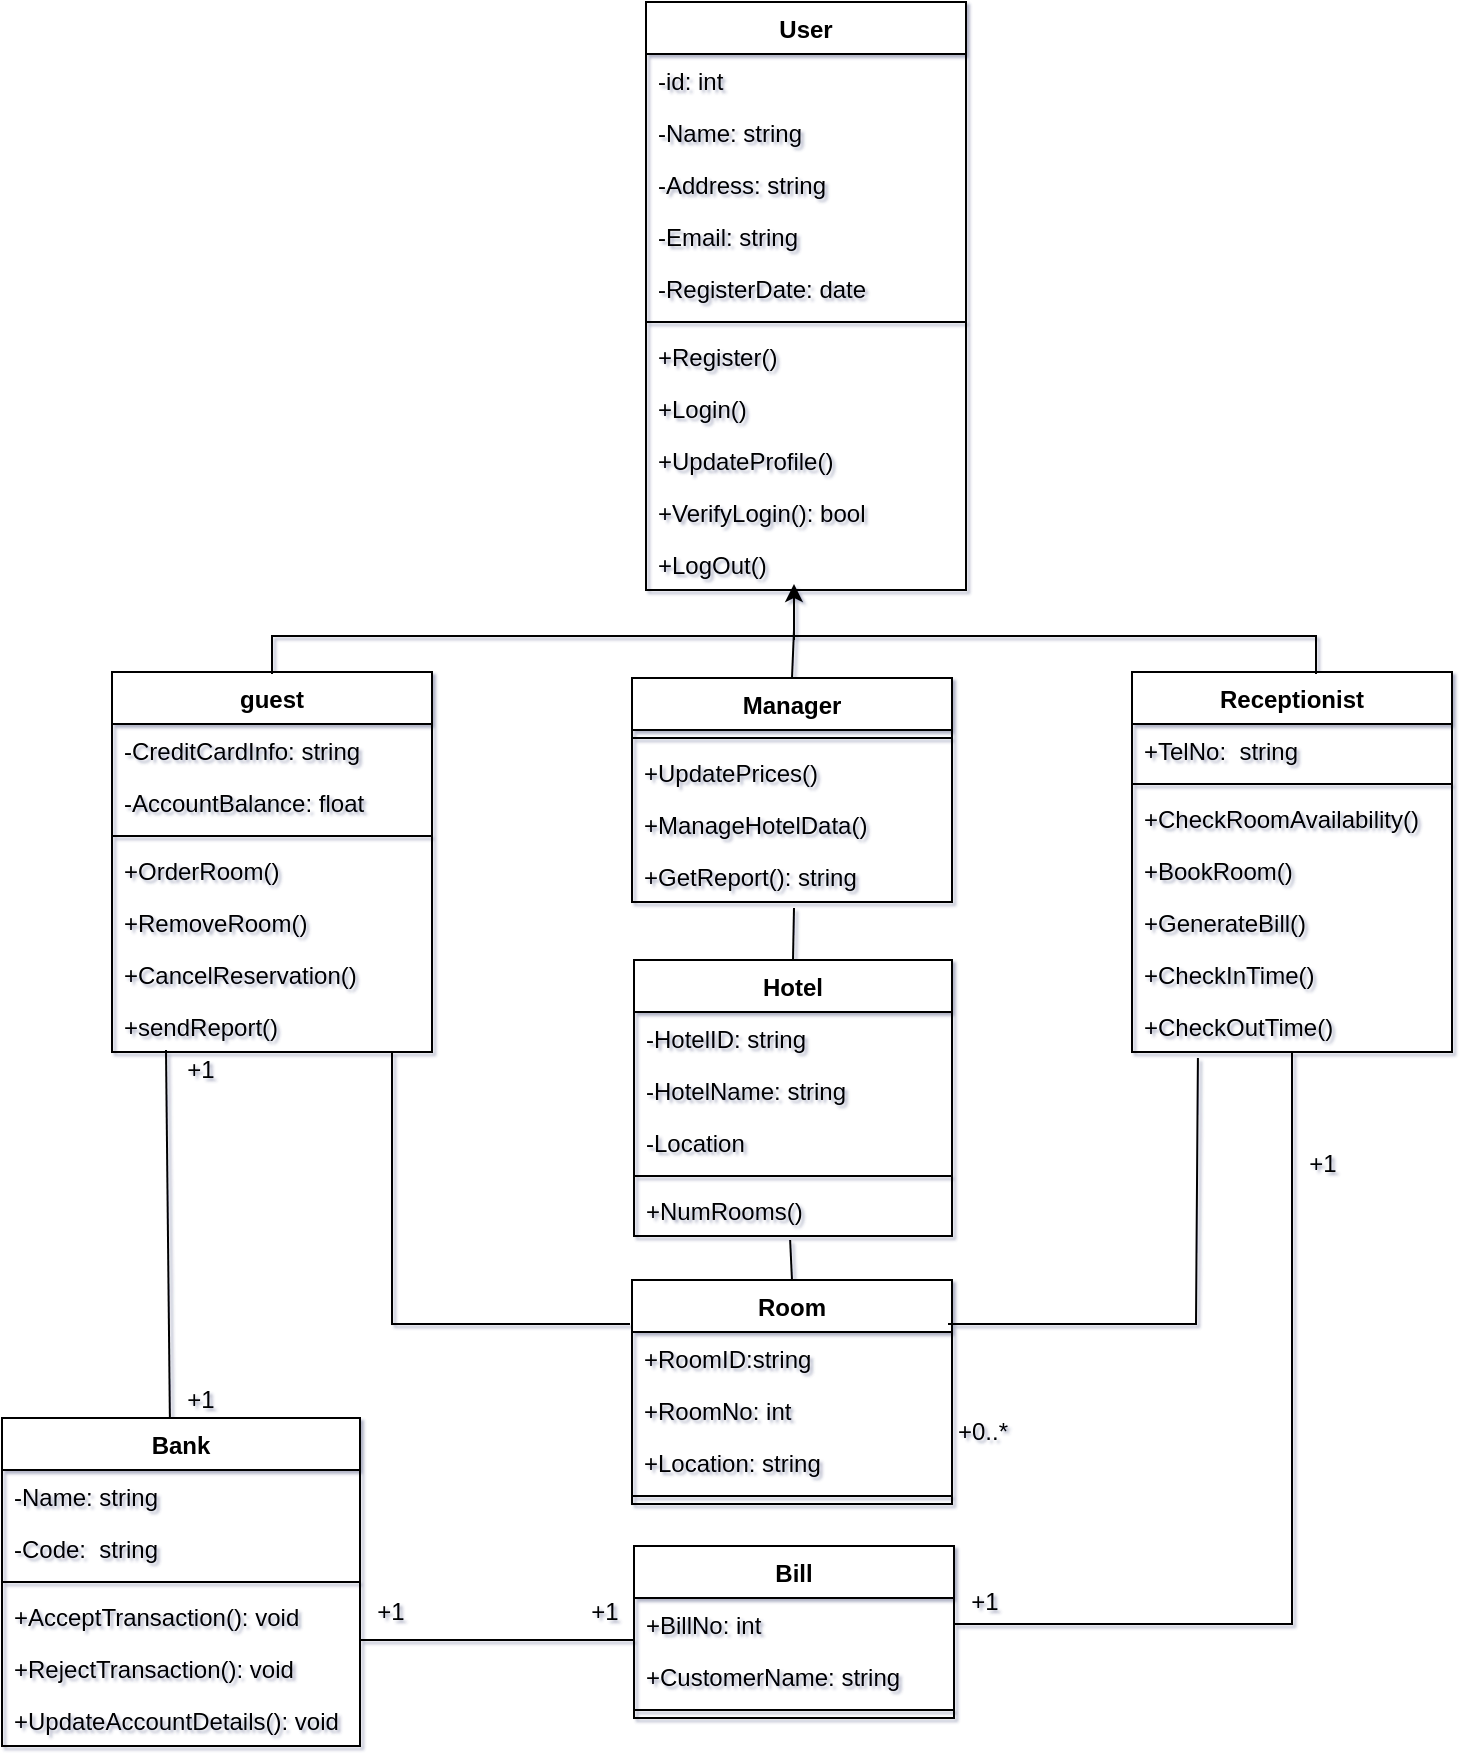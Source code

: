<mxfile version="16.1.2" type="github">
  <diagram id="C5RBs43oDa-KdzZeNtuy" name="Page-1">
    <mxGraphModel dx="1268" dy="1282" grid="0" gridSize="10" guides="1" tooltips="1" connect="0" arrows="1" fold="1" page="0" pageScale="1" pageWidth="827" pageHeight="1169" background="none" math="0" shadow="1">
      <root>
        <mxCell id="WIyWlLk6GJQsqaUBKTNV-0" />
        <mxCell id="WIyWlLk6GJQsqaUBKTNV-1" parent="WIyWlLk6GJQsqaUBKTNV-0" />
        <mxCell id="Q7qjtp1x8WxKevpJag3L-6" value="Manager" style="swimlane;fontStyle=1;align=center;verticalAlign=top;childLayout=stackLayout;horizontal=1;startSize=26;horizontalStack=0;resizeParent=1;resizeParentMax=0;resizeLast=0;collapsible=1;marginBottom=0;" parent="WIyWlLk6GJQsqaUBKTNV-1" vertex="1">
          <mxGeometry x="280" y="-87" width="160" height="112" as="geometry" />
        </mxCell>
        <mxCell id="Q7qjtp1x8WxKevpJag3L-8" value="" style="line;strokeWidth=1;fillColor=none;align=left;verticalAlign=middle;spacingTop=-1;spacingLeft=3;spacingRight=3;rotatable=0;labelPosition=right;points=[];portConstraint=eastwest;" parent="Q7qjtp1x8WxKevpJag3L-6" vertex="1">
          <mxGeometry y="26" width="160" height="8" as="geometry" />
        </mxCell>
        <mxCell id="MbUpZIQPNQZBRhVj-hbv-45" value="+UpdatePrices()" style="text;strokeColor=none;fillColor=none;align=left;verticalAlign=top;spacingLeft=4;spacingRight=4;overflow=hidden;rotatable=0;points=[[0,0.5],[1,0.5]];portConstraint=eastwest;" vertex="1" parent="Q7qjtp1x8WxKevpJag3L-6">
          <mxGeometry y="34" width="160" height="26" as="geometry" />
        </mxCell>
        <mxCell id="MbUpZIQPNQZBRhVj-hbv-46" value="+ManageHotelData()" style="text;strokeColor=none;fillColor=none;align=left;verticalAlign=top;spacingLeft=4;spacingRight=4;overflow=hidden;rotatable=0;points=[[0,0.5],[1,0.5]];portConstraint=eastwest;" vertex="1" parent="Q7qjtp1x8WxKevpJag3L-6">
          <mxGeometry y="60" width="160" height="26" as="geometry" />
        </mxCell>
        <mxCell id="MbUpZIQPNQZBRhVj-hbv-29" value="+GetReport(): string" style="text;strokeColor=none;fillColor=none;align=left;verticalAlign=top;spacingLeft=4;spacingRight=4;overflow=hidden;rotatable=0;points=[[0,0.5],[1,0.5]];portConstraint=eastwest;" vertex="1" parent="Q7qjtp1x8WxKevpJag3L-6">
          <mxGeometry y="86" width="160" height="26" as="geometry" />
        </mxCell>
        <mxCell id="Q7qjtp1x8WxKevpJag3L-10" value="guest" style="swimlane;fontStyle=1;align=center;verticalAlign=top;childLayout=stackLayout;horizontal=1;startSize=26;horizontalStack=0;resizeParent=1;resizeParentMax=0;resizeLast=0;collapsible=1;marginBottom=0;" parent="WIyWlLk6GJQsqaUBKTNV-1" vertex="1">
          <mxGeometry x="20" y="-90" width="160" height="190" as="geometry" />
        </mxCell>
        <mxCell id="Q7qjtp1x8WxKevpJag3L-21" value="-CreditCardInfo: string" style="text;strokeColor=none;fillColor=none;align=left;verticalAlign=top;spacingLeft=4;spacingRight=4;overflow=hidden;rotatable=0;points=[[0,0.5],[1,0.5]];portConstraint=eastwest;" parent="Q7qjtp1x8WxKevpJag3L-10" vertex="1">
          <mxGeometry y="26" width="160" height="26" as="geometry" />
        </mxCell>
        <mxCell id="Q7qjtp1x8WxKevpJag3L-20" value="-AccountBalance: float" style="text;strokeColor=none;fillColor=none;align=left;verticalAlign=top;spacingLeft=4;spacingRight=4;overflow=hidden;rotatable=0;points=[[0,0.5],[1,0.5]];portConstraint=eastwest;" parent="Q7qjtp1x8WxKevpJag3L-10" vertex="1">
          <mxGeometry y="52" width="160" height="26" as="geometry" />
        </mxCell>
        <mxCell id="Q7qjtp1x8WxKevpJag3L-12" value="" style="line;strokeWidth=1;fillColor=none;align=left;verticalAlign=middle;spacingTop=-1;spacingLeft=3;spacingRight=3;rotatable=0;labelPosition=right;points=[];portConstraint=eastwest;" parent="Q7qjtp1x8WxKevpJag3L-10" vertex="1">
          <mxGeometry y="78" width="160" height="8" as="geometry" />
        </mxCell>
        <mxCell id="Q7qjtp1x8WxKevpJag3L-22" value="+OrderRoom()" style="text;strokeColor=none;fillColor=none;align=left;verticalAlign=top;spacingLeft=4;spacingRight=4;overflow=hidden;rotatable=0;points=[[0,0.5],[1,0.5]];portConstraint=eastwest;" parent="Q7qjtp1x8WxKevpJag3L-10" vertex="1">
          <mxGeometry y="86" width="160" height="26" as="geometry" />
        </mxCell>
        <mxCell id="Q7qjtp1x8WxKevpJag3L-23" value="+RemoveRoom()" style="text;strokeColor=none;fillColor=none;align=left;verticalAlign=top;spacingLeft=4;spacingRight=4;overflow=hidden;rotatable=0;points=[[0,0.5],[1,0.5]];portConstraint=eastwest;" parent="Q7qjtp1x8WxKevpJag3L-10" vertex="1">
          <mxGeometry y="112" width="160" height="26" as="geometry" />
        </mxCell>
        <mxCell id="MbUpZIQPNQZBRhVj-hbv-28" value="+CancelReservation()" style="text;strokeColor=none;fillColor=none;align=left;verticalAlign=top;spacingLeft=4;spacingRight=4;overflow=hidden;rotatable=0;points=[[0,0.5],[1,0.5]];portConstraint=eastwest;" vertex="1" parent="Q7qjtp1x8WxKevpJag3L-10">
          <mxGeometry y="138" width="160" height="26" as="geometry" />
        </mxCell>
        <mxCell id="MbUpZIQPNQZBRhVj-hbv-42" value="+sendReport()" style="text;strokeColor=none;fillColor=none;align=left;verticalAlign=top;spacingLeft=4;spacingRight=4;overflow=hidden;rotatable=0;points=[[0,0.5],[1,0.5]];portConstraint=eastwest;" vertex="1" parent="Q7qjtp1x8WxKevpJag3L-10">
          <mxGeometry y="164" width="160" height="26" as="geometry" />
        </mxCell>
        <mxCell id="T5A34cYK0QaYjGAUa2mt-9" value="Room" style="swimlane;fontStyle=1;align=center;verticalAlign=top;childLayout=stackLayout;horizontal=1;startSize=26;horizontalStack=0;resizeParent=1;resizeParentMax=0;resizeLast=0;collapsible=1;marginBottom=0;" parent="WIyWlLk6GJQsqaUBKTNV-1" vertex="1">
          <mxGeometry x="280" y="214" width="160" height="112" as="geometry" />
        </mxCell>
        <mxCell id="MbUpZIQPNQZBRhVj-hbv-49" value="+RoomID:string" style="text;strokeColor=none;fillColor=none;align=left;verticalAlign=top;spacingLeft=4;spacingRight=4;overflow=hidden;rotatable=0;points=[[0,0.5],[1,0.5]];portConstraint=eastwest;" vertex="1" parent="T5A34cYK0QaYjGAUa2mt-9">
          <mxGeometry y="26" width="160" height="26" as="geometry" />
        </mxCell>
        <mxCell id="T5A34cYK0QaYjGAUa2mt-10" value="+RoomNo: int" style="text;strokeColor=none;fillColor=none;align=left;verticalAlign=top;spacingLeft=4;spacingRight=4;overflow=hidden;rotatable=0;points=[[0,0.5],[1,0.5]];portConstraint=eastwest;" parent="T5A34cYK0QaYjGAUa2mt-9" vertex="1">
          <mxGeometry y="52" width="160" height="26" as="geometry" />
        </mxCell>
        <mxCell id="T5A34cYK0QaYjGAUa2mt-13" value="+Location: string" style="text;strokeColor=none;fillColor=none;align=left;verticalAlign=top;spacingLeft=4;spacingRight=4;overflow=hidden;rotatable=0;points=[[0,0.5],[1,0.5]];portConstraint=eastwest;" parent="T5A34cYK0QaYjGAUa2mt-9" vertex="1">
          <mxGeometry y="78" width="160" height="26" as="geometry" />
        </mxCell>
        <mxCell id="T5A34cYK0QaYjGAUa2mt-11" value="" style="line;strokeWidth=1;fillColor=none;align=left;verticalAlign=middle;spacingTop=-1;spacingLeft=3;spacingRight=3;rotatable=0;labelPosition=right;points=[];portConstraint=eastwest;" parent="T5A34cYK0QaYjGAUa2mt-9" vertex="1">
          <mxGeometry y="104" width="160" height="8" as="geometry" />
        </mxCell>
        <mxCell id="T5A34cYK0QaYjGAUa2mt-14" value="Receptionist" style="swimlane;fontStyle=1;align=center;verticalAlign=top;childLayout=stackLayout;horizontal=1;startSize=26;horizontalStack=0;resizeParent=1;resizeParentMax=0;resizeLast=0;collapsible=1;marginBottom=0;gradientColor=none;" parent="WIyWlLk6GJQsqaUBKTNV-1" vertex="1">
          <mxGeometry x="530" y="-90" width="160" height="190" as="geometry" />
        </mxCell>
        <mxCell id="T5A34cYK0QaYjGAUa2mt-19" value="+TelNo:  string" style="text;strokeColor=none;fillColor=none;align=left;verticalAlign=top;spacingLeft=4;spacingRight=4;overflow=hidden;rotatable=0;points=[[0,0.5],[1,0.5]];portConstraint=eastwest;" parent="T5A34cYK0QaYjGAUa2mt-14" vertex="1">
          <mxGeometry y="26" width="160" height="26" as="geometry" />
        </mxCell>
        <mxCell id="T5A34cYK0QaYjGAUa2mt-16" value="" style="line;strokeWidth=1;fillColor=none;align=left;verticalAlign=middle;spacingTop=-1;spacingLeft=3;spacingRight=3;rotatable=0;labelPosition=right;points=[];portConstraint=eastwest;" parent="T5A34cYK0QaYjGAUa2mt-14" vertex="1">
          <mxGeometry y="52" width="160" height="8" as="geometry" />
        </mxCell>
        <mxCell id="T5A34cYK0QaYjGAUa2mt-17" value="+CheckRoomAvailability()" style="text;strokeColor=none;fillColor=none;align=left;verticalAlign=top;spacingLeft=4;spacingRight=4;overflow=hidden;rotatable=0;points=[[0,0.5],[1,0.5]];portConstraint=eastwest;" parent="T5A34cYK0QaYjGAUa2mt-14" vertex="1">
          <mxGeometry y="60" width="160" height="26" as="geometry" />
        </mxCell>
        <mxCell id="T5A34cYK0QaYjGAUa2mt-21" value="+BookRoom()" style="text;strokeColor=none;fillColor=none;align=left;verticalAlign=top;spacingLeft=4;spacingRight=4;overflow=hidden;rotatable=0;points=[[0,0.5],[1,0.5]];portConstraint=eastwest;" parent="T5A34cYK0QaYjGAUa2mt-14" vertex="1">
          <mxGeometry y="86" width="160" height="26" as="geometry" />
        </mxCell>
        <mxCell id="T5A34cYK0QaYjGAUa2mt-37" value="+GenerateBill()" style="text;strokeColor=none;fillColor=none;align=left;verticalAlign=top;spacingLeft=4;spacingRight=4;overflow=hidden;rotatable=0;points=[[0,0.5],[1,0.5]];portConstraint=eastwest;" parent="T5A34cYK0QaYjGAUa2mt-14" vertex="1">
          <mxGeometry y="112" width="160" height="26" as="geometry" />
        </mxCell>
        <mxCell id="MbUpZIQPNQZBRhVj-hbv-41" value="+CheckInTime()" style="text;strokeColor=none;fillColor=none;align=left;verticalAlign=top;spacingLeft=4;spacingRight=4;overflow=hidden;rotatable=0;points=[[0,0.5],[1,0.5]];portConstraint=eastwest;" vertex="1" parent="T5A34cYK0QaYjGAUa2mt-14">
          <mxGeometry y="138" width="160" height="26" as="geometry" />
        </mxCell>
        <mxCell id="MbUpZIQPNQZBRhVj-hbv-40" value="+CheckOutTime()" style="text;strokeColor=none;fillColor=none;align=left;verticalAlign=top;spacingLeft=4;spacingRight=4;overflow=hidden;rotatable=0;points=[[0,0.5],[1,0.5]];portConstraint=eastwest;" vertex="1" parent="T5A34cYK0QaYjGAUa2mt-14">
          <mxGeometry y="164" width="160" height="26" as="geometry" />
        </mxCell>
        <mxCell id="T5A34cYK0QaYjGAUa2mt-27" value="" style="endArrow=none;html=1;rounded=0;" parent="WIyWlLk6GJQsqaUBKTNV-1" edge="1">
          <mxGeometry width="50" height="50" relative="1" as="geometry">
            <mxPoint x="279" y="236" as="sourcePoint" />
            <mxPoint x="160" y="100" as="targetPoint" />
            <Array as="points">
              <mxPoint x="160" y="236" />
            </Array>
          </mxGeometry>
        </mxCell>
        <mxCell id="T5A34cYK0QaYjGAUa2mt-29" value="" style="endArrow=none;html=1;rounded=0;exitX=1;exitY=0.5;exitDx=0;exitDy=0;" parent="WIyWlLk6GJQsqaUBKTNV-1" source="T5A34cYK0QaYjGAUa2mt-31" edge="1">
          <mxGeometry width="50" height="50" relative="1" as="geometry">
            <mxPoint x="828" y="210" as="sourcePoint" />
            <mxPoint x="610" y="100" as="targetPoint" />
            <Array as="points">
              <mxPoint x="610" y="386" />
            </Array>
          </mxGeometry>
        </mxCell>
        <mxCell id="T5A34cYK0QaYjGAUa2mt-30" value="Bill" style="swimlane;fontStyle=1;align=center;verticalAlign=top;childLayout=stackLayout;horizontal=1;startSize=26;horizontalStack=0;resizeParent=1;resizeParentMax=0;resizeLast=0;collapsible=1;marginBottom=0;" parent="WIyWlLk6GJQsqaUBKTNV-1" vertex="1">
          <mxGeometry x="281" y="347" width="160" height="86" as="geometry" />
        </mxCell>
        <mxCell id="T5A34cYK0QaYjGAUa2mt-31" value="+BillNo: int" style="text;strokeColor=none;fillColor=none;align=left;verticalAlign=top;spacingLeft=4;spacingRight=4;overflow=hidden;rotatable=0;points=[[0,0.5],[1,0.5]];portConstraint=eastwest;" parent="T5A34cYK0QaYjGAUa2mt-30" vertex="1">
          <mxGeometry y="26" width="160" height="26" as="geometry" />
        </mxCell>
        <mxCell id="T5A34cYK0QaYjGAUa2mt-34" value="+CustomerName: string" style="text;strokeColor=none;fillColor=none;align=left;verticalAlign=top;spacingLeft=4;spacingRight=4;overflow=hidden;rotatable=0;points=[[0,0.5],[1,0.5]];portConstraint=eastwest;" parent="T5A34cYK0QaYjGAUa2mt-30" vertex="1">
          <mxGeometry y="52" width="160" height="26" as="geometry" />
        </mxCell>
        <mxCell id="T5A34cYK0QaYjGAUa2mt-32" value="" style="line;strokeWidth=1;fillColor=none;align=left;verticalAlign=middle;spacingTop=-1;spacingLeft=3;spacingRight=3;rotatable=0;labelPosition=right;points=[];portConstraint=eastwest;" parent="T5A34cYK0QaYjGAUa2mt-30" vertex="1">
          <mxGeometry y="78" width="160" height="8" as="geometry" />
        </mxCell>
        <mxCell id="T5A34cYK0QaYjGAUa2mt-35" value="" style="endArrow=none;html=1;rounded=0;entryX=0;entryY=0.808;entryDx=0;entryDy=0;entryPerimeter=0;exitX=1;exitY=0.962;exitDx=0;exitDy=0;exitPerimeter=0;" parent="WIyWlLk6GJQsqaUBKTNV-1" source="MbUpZIQPNQZBRhVj-hbv-13" target="T5A34cYK0QaYjGAUa2mt-31" edge="1">
          <mxGeometry width="50" height="50" relative="1" as="geometry">
            <mxPoint x="100" y="335" as="sourcePoint" />
            <mxPoint x="580" y="280" as="targetPoint" />
            <Array as="points" />
          </mxGeometry>
        </mxCell>
        <mxCell id="T5A34cYK0QaYjGAUa2mt-38" value="" style="endArrow=none;html=1;rounded=0;exitX=0.206;exitY=1.115;exitDx=0;exitDy=0;exitPerimeter=0;" parent="WIyWlLk6GJQsqaUBKTNV-1" source="MbUpZIQPNQZBRhVj-hbv-40" edge="1">
          <mxGeometry width="50" height="50" relative="1" as="geometry">
            <mxPoint x="562" y="145" as="sourcePoint" />
            <mxPoint x="438" y="236" as="targetPoint" />
            <Array as="points">
              <mxPoint x="562" y="236" />
            </Array>
          </mxGeometry>
        </mxCell>
        <mxCell id="T5A34cYK0QaYjGAUa2mt-43" value="+1" style="text;html=1;align=center;verticalAlign=middle;resizable=0;points=[];autosize=1;strokeColor=none;fillColor=none;" parent="WIyWlLk6GJQsqaUBKTNV-1" vertex="1">
          <mxGeometry x="144" y="370" width="30" height="20" as="geometry" />
        </mxCell>
        <mxCell id="T5A34cYK0QaYjGAUa2mt-44" value="+1" style="text;html=1;align=center;verticalAlign=middle;resizable=0;points=[];autosize=1;strokeColor=none;fillColor=none;" parent="WIyWlLk6GJQsqaUBKTNV-1" vertex="1">
          <mxGeometry x="251" y="370" width="30" height="20" as="geometry" />
        </mxCell>
        <mxCell id="T5A34cYK0QaYjGAUa2mt-46" value="+1" style="text;html=1;align=center;verticalAlign=middle;resizable=0;points=[];autosize=1;strokeColor=none;fillColor=none;" parent="WIyWlLk6GJQsqaUBKTNV-1" vertex="1">
          <mxGeometry x="610" y="146" width="30" height="20" as="geometry" />
        </mxCell>
        <mxCell id="T5A34cYK0QaYjGAUa2mt-47" value="+0..*" style="text;html=1;align=center;verticalAlign=middle;resizable=0;points=[];autosize=1;strokeColor=none;fillColor=none;" parent="WIyWlLk6GJQsqaUBKTNV-1" vertex="1">
          <mxGeometry x="435" y="280" width="40" height="20" as="geometry" />
        </mxCell>
        <mxCell id="LYXB9PWpveWqiD-qRQv--0" value="User" style="swimlane;fontStyle=1;align=center;verticalAlign=top;childLayout=stackLayout;horizontal=1;startSize=26;horizontalStack=0;resizeParent=1;resizeParentMax=0;resizeLast=0;collapsible=1;marginBottom=0;" parent="WIyWlLk6GJQsqaUBKTNV-1" vertex="1">
          <mxGeometry x="287" y="-425" width="160" height="294" as="geometry" />
        </mxCell>
        <mxCell id="LYXB9PWpveWqiD-qRQv--10" value="-id: int" style="text;strokeColor=none;fillColor=none;align=left;verticalAlign=top;spacingLeft=4;spacingRight=4;overflow=hidden;rotatable=0;points=[[0,0.5],[1,0.5]];portConstraint=eastwest;" parent="LYXB9PWpveWqiD-qRQv--0" vertex="1">
          <mxGeometry y="26" width="160" height="26" as="geometry" />
        </mxCell>
        <mxCell id="LYXB9PWpveWqiD-qRQv--1" value="-Name: string" style="text;strokeColor=none;fillColor=none;align=left;verticalAlign=top;spacingLeft=4;spacingRight=4;overflow=hidden;rotatable=0;points=[[0,0.5],[1,0.5]];portConstraint=eastwest;" parent="LYXB9PWpveWqiD-qRQv--0" vertex="1">
          <mxGeometry y="52" width="160" height="26" as="geometry" />
        </mxCell>
        <mxCell id="LYXB9PWpveWqiD-qRQv--2" value="-Address: string" style="text;strokeColor=none;fillColor=none;align=left;verticalAlign=top;spacingLeft=4;spacingRight=4;overflow=hidden;rotatable=0;points=[[0,0.5],[1,0.5]];portConstraint=eastwest;" parent="LYXB9PWpveWqiD-qRQv--0" vertex="1">
          <mxGeometry y="78" width="160" height="26" as="geometry" />
        </mxCell>
        <mxCell id="LYXB9PWpveWqiD-qRQv--3" value="-Email: string" style="text;strokeColor=none;fillColor=none;align=left;verticalAlign=top;spacingLeft=4;spacingRight=4;overflow=hidden;rotatable=0;points=[[0,0.5],[1,0.5]];portConstraint=eastwest;" parent="LYXB9PWpveWqiD-qRQv--0" vertex="1">
          <mxGeometry y="104" width="160" height="26" as="geometry" />
        </mxCell>
        <mxCell id="LYXB9PWpveWqiD-qRQv--12" value="-RegisterDate: date" style="text;strokeColor=none;fillColor=none;align=left;verticalAlign=top;spacingLeft=4;spacingRight=4;overflow=hidden;rotatable=0;points=[[0,0.5],[1,0.5]];portConstraint=eastwest;" parent="LYXB9PWpveWqiD-qRQv--0" vertex="1">
          <mxGeometry y="130" width="160" height="26" as="geometry" />
        </mxCell>
        <mxCell id="LYXB9PWpveWqiD-qRQv--6" value="" style="line;strokeWidth=1;fillColor=none;align=left;verticalAlign=middle;spacingTop=-1;spacingLeft=3;spacingRight=3;rotatable=0;labelPosition=right;points=[];portConstraint=eastwest;" parent="LYXB9PWpveWqiD-qRQv--0" vertex="1">
          <mxGeometry y="156" width="160" height="8" as="geometry" />
        </mxCell>
        <mxCell id="LYXB9PWpveWqiD-qRQv--7" value="+Register()" style="text;strokeColor=none;fillColor=none;align=left;verticalAlign=top;spacingLeft=4;spacingRight=4;overflow=hidden;rotatable=0;points=[[0,0.5],[1,0.5]];portConstraint=eastwest;" parent="LYXB9PWpveWqiD-qRQv--0" vertex="1">
          <mxGeometry y="164" width="160" height="26" as="geometry" />
        </mxCell>
        <mxCell id="LYXB9PWpveWqiD-qRQv--8" value="+Login()" style="text;strokeColor=none;fillColor=none;align=left;verticalAlign=top;spacingLeft=4;spacingRight=4;overflow=hidden;rotatable=0;points=[[0,0.5],[1,0.5]];portConstraint=eastwest;" parent="LYXB9PWpveWqiD-qRQv--0" vertex="1">
          <mxGeometry y="190" width="160" height="26" as="geometry" />
        </mxCell>
        <mxCell id="LYXB9PWpveWqiD-qRQv--9" value="+UpdateProfile()" style="text;strokeColor=none;fillColor=none;align=left;verticalAlign=top;spacingLeft=4;spacingRight=4;overflow=hidden;rotatable=0;points=[[0,0.5],[1,0.5]];portConstraint=eastwest;" parent="LYXB9PWpveWqiD-qRQv--0" vertex="1">
          <mxGeometry y="216" width="160" height="26" as="geometry" />
        </mxCell>
        <mxCell id="LYXB9PWpveWqiD-qRQv--11" value="+VerifyLogin(): bool" style="text;strokeColor=none;fillColor=none;align=left;verticalAlign=top;spacingLeft=4;spacingRight=4;overflow=hidden;rotatable=0;points=[[0,0.5],[1,0.5]];portConstraint=eastwest;" parent="LYXB9PWpveWqiD-qRQv--0" vertex="1">
          <mxGeometry y="242" width="160" height="26" as="geometry" />
        </mxCell>
        <mxCell id="MbUpZIQPNQZBRhVj-hbv-47" value="+LogOut()" style="text;strokeColor=none;fillColor=none;align=left;verticalAlign=top;spacingLeft=4;spacingRight=4;overflow=hidden;rotatable=0;points=[[0,0.5],[1,0.5]];portConstraint=eastwest;" vertex="1" parent="LYXB9PWpveWqiD-qRQv--0">
          <mxGeometry y="268" width="160" height="26" as="geometry" />
        </mxCell>
        <mxCell id="MbUpZIQPNQZBRhVj-hbv-7" value="Bank" style="swimlane;fontStyle=1;align=center;verticalAlign=top;childLayout=stackLayout;horizontal=1;startSize=26;horizontalStack=0;resizeParent=1;resizeParentMax=0;resizeLast=0;collapsible=1;marginBottom=0;" vertex="1" parent="WIyWlLk6GJQsqaUBKTNV-1">
          <mxGeometry x="-35" y="283" width="179" height="164" as="geometry" />
        </mxCell>
        <mxCell id="MbUpZIQPNQZBRhVj-hbv-9" value="-Name: string" style="text;strokeColor=none;fillColor=none;align=left;verticalAlign=top;spacingLeft=4;spacingRight=4;overflow=hidden;rotatable=0;points=[[0,0.5],[1,0.5]];portConstraint=eastwest;" vertex="1" parent="MbUpZIQPNQZBRhVj-hbv-7">
          <mxGeometry y="26" width="179" height="26" as="geometry" />
        </mxCell>
        <mxCell id="MbUpZIQPNQZBRhVj-hbv-10" value="-Code:  string" style="text;strokeColor=none;fillColor=none;align=left;verticalAlign=top;spacingLeft=4;spacingRight=4;overflow=hidden;rotatable=0;points=[[0,0.5],[1,0.5]];portConstraint=eastwest;" vertex="1" parent="MbUpZIQPNQZBRhVj-hbv-7">
          <mxGeometry y="52" width="179" height="26" as="geometry" />
        </mxCell>
        <mxCell id="MbUpZIQPNQZBRhVj-hbv-12" value="" style="line;strokeWidth=1;fillColor=none;align=left;verticalAlign=middle;spacingTop=-1;spacingLeft=3;spacingRight=3;rotatable=0;labelPosition=right;points=[];portConstraint=eastwest;" vertex="1" parent="MbUpZIQPNQZBRhVj-hbv-7">
          <mxGeometry y="78" width="179" height="8" as="geometry" />
        </mxCell>
        <mxCell id="MbUpZIQPNQZBRhVj-hbv-13" value="+AcceptTransaction(): void" style="text;strokeColor=none;fillColor=none;align=left;verticalAlign=top;spacingLeft=4;spacingRight=4;overflow=hidden;rotatable=0;points=[[0,0.5],[1,0.5]];portConstraint=eastwest;" vertex="1" parent="MbUpZIQPNQZBRhVj-hbv-7">
          <mxGeometry y="86" width="179" height="26" as="geometry" />
        </mxCell>
        <mxCell id="MbUpZIQPNQZBRhVj-hbv-14" value="+RejectTransaction(): void" style="text;strokeColor=none;fillColor=none;align=left;verticalAlign=top;spacingLeft=4;spacingRight=4;overflow=hidden;rotatable=0;points=[[0,0.5],[1,0.5]];portConstraint=eastwest;" vertex="1" parent="MbUpZIQPNQZBRhVj-hbv-7">
          <mxGeometry y="112" width="179" height="26" as="geometry" />
        </mxCell>
        <mxCell id="MbUpZIQPNQZBRhVj-hbv-15" value="+UpdateAccountDetails(): void" style="text;strokeColor=none;fillColor=none;align=left;verticalAlign=top;spacingLeft=4;spacingRight=4;overflow=hidden;rotatable=0;points=[[0,0.5],[1,0.5]];portConstraint=eastwest;" vertex="1" parent="MbUpZIQPNQZBRhVj-hbv-7">
          <mxGeometry y="138" width="179" height="26" as="geometry" />
        </mxCell>
        <mxCell id="MbUpZIQPNQZBRhVj-hbv-17" value="" style="endArrow=none;html=1;rounded=0;entryX=0.575;entryY=0.005;entryDx=0;entryDy=0;entryPerimeter=0;" edge="1" parent="WIyWlLk6GJQsqaUBKTNV-1" target="T5A34cYK0QaYjGAUa2mt-14">
          <mxGeometry width="50" height="50" relative="1" as="geometry">
            <mxPoint x="100" y="-89" as="sourcePoint" />
            <mxPoint x="640" y="-99" as="targetPoint" />
            <Array as="points">
              <mxPoint x="100" y="-108" />
              <mxPoint x="622" y="-108" />
            </Array>
          </mxGeometry>
        </mxCell>
        <mxCell id="MbUpZIQPNQZBRhVj-hbv-18" value="" style="endArrow=classic;html=1;rounded=0;" edge="1" parent="WIyWlLk6GJQsqaUBKTNV-1">
          <mxGeometry width="50" height="50" relative="1" as="geometry">
            <mxPoint x="361" y="-106" as="sourcePoint" />
            <mxPoint x="361" y="-134" as="targetPoint" />
          </mxGeometry>
        </mxCell>
        <mxCell id="MbUpZIQPNQZBRhVj-hbv-20" value="" style="endArrow=none;html=1;rounded=0;exitX=0.5;exitY=0;exitDx=0;exitDy=0;" edge="1" parent="WIyWlLk6GJQsqaUBKTNV-1" source="Q7qjtp1x8WxKevpJag3L-6">
          <mxGeometry width="50" height="50" relative="1" as="geometry">
            <mxPoint x="311" y="-56" as="sourcePoint" />
            <mxPoint x="361" y="-111" as="targetPoint" />
          </mxGeometry>
        </mxCell>
        <mxCell id="MbUpZIQPNQZBRhVj-hbv-23" value="" style="endArrow=none;html=1;rounded=0;exitX=0.469;exitY=0;exitDx=0;exitDy=0;exitPerimeter=0;" edge="1" parent="WIyWlLk6GJQsqaUBKTNV-1" source="MbUpZIQPNQZBRhVj-hbv-7">
          <mxGeometry width="50" height="50" relative="1" as="geometry">
            <mxPoint x="-77" y="186" as="sourcePoint" />
            <mxPoint x="47" y="99" as="targetPoint" />
          </mxGeometry>
        </mxCell>
        <mxCell id="MbUpZIQPNQZBRhVj-hbv-24" value="+1" style="text;html=1;align=center;verticalAlign=middle;resizable=0;points=[];autosize=1;strokeColor=none;fillColor=none;" vertex="1" parent="WIyWlLk6GJQsqaUBKTNV-1">
          <mxGeometry x="52" y="265" width="24" height="18" as="geometry" />
        </mxCell>
        <mxCell id="MbUpZIQPNQZBRhVj-hbv-25" value="+1" style="text;html=1;align=center;verticalAlign=middle;resizable=0;points=[];autosize=1;strokeColor=none;fillColor=none;" vertex="1" parent="WIyWlLk6GJQsqaUBKTNV-1">
          <mxGeometry x="52" y="100" width="24" height="18" as="geometry" />
        </mxCell>
        <mxCell id="MbUpZIQPNQZBRhVj-hbv-30" value="Hotel" style="swimlane;fontStyle=1;align=center;verticalAlign=top;childLayout=stackLayout;horizontal=1;startSize=26;horizontalStack=0;resizeParent=1;resizeParentMax=0;resizeLast=0;collapsible=1;marginBottom=0;" vertex="1" parent="WIyWlLk6GJQsqaUBKTNV-1">
          <mxGeometry x="281" y="54" width="159" height="138" as="geometry" />
        </mxCell>
        <mxCell id="MbUpZIQPNQZBRhVj-hbv-48" value="-HotelID: string" style="text;strokeColor=none;fillColor=none;align=left;verticalAlign=top;spacingLeft=4;spacingRight=4;overflow=hidden;rotatable=0;points=[[0,0.5],[1,0.5]];portConstraint=eastwest;" vertex="1" parent="MbUpZIQPNQZBRhVj-hbv-30">
          <mxGeometry y="26" width="159" height="26" as="geometry" />
        </mxCell>
        <mxCell id="MbUpZIQPNQZBRhVj-hbv-31" value="-HotelName: string" style="text;strokeColor=none;fillColor=none;align=left;verticalAlign=top;spacingLeft=4;spacingRight=4;overflow=hidden;rotatable=0;points=[[0,0.5],[1,0.5]];portConstraint=eastwest;" vertex="1" parent="MbUpZIQPNQZBRhVj-hbv-30">
          <mxGeometry y="52" width="159" height="26" as="geometry" />
        </mxCell>
        <mxCell id="MbUpZIQPNQZBRhVj-hbv-32" value="-Location" style="text;strokeColor=none;fillColor=none;align=left;verticalAlign=top;spacingLeft=4;spacingRight=4;overflow=hidden;rotatable=0;points=[[0,0.5],[1,0.5]];portConstraint=eastwest;" vertex="1" parent="MbUpZIQPNQZBRhVj-hbv-30">
          <mxGeometry y="78" width="159" height="26" as="geometry" />
        </mxCell>
        <mxCell id="MbUpZIQPNQZBRhVj-hbv-33" value="" style="line;strokeWidth=1;fillColor=none;align=left;verticalAlign=middle;spacingTop=-1;spacingLeft=3;spacingRight=3;rotatable=0;labelPosition=right;points=[];portConstraint=eastwest;" vertex="1" parent="MbUpZIQPNQZBRhVj-hbv-30">
          <mxGeometry y="104" width="159" height="8" as="geometry" />
        </mxCell>
        <mxCell id="MbUpZIQPNQZBRhVj-hbv-34" value="+NumRooms()" style="text;strokeColor=none;fillColor=none;align=left;verticalAlign=top;spacingLeft=4;spacingRight=4;overflow=hidden;rotatable=0;points=[[0,0.5],[1,0.5]];portConstraint=eastwest;" vertex="1" parent="MbUpZIQPNQZBRhVj-hbv-30">
          <mxGeometry y="112" width="159" height="26" as="geometry" />
        </mxCell>
        <mxCell id="MbUpZIQPNQZBRhVj-hbv-37" value="" style="endArrow=none;html=1;rounded=0;exitX=0.5;exitY=0;exitDx=0;exitDy=0;" edge="1" parent="WIyWlLk6GJQsqaUBKTNV-1" source="MbUpZIQPNQZBRhVj-hbv-30">
          <mxGeometry width="50" height="50" relative="1" as="geometry">
            <mxPoint x="351" y="58" as="sourcePoint" />
            <mxPoint x="361" y="28" as="targetPoint" />
          </mxGeometry>
        </mxCell>
        <mxCell id="MbUpZIQPNQZBRhVj-hbv-39" value="" style="endArrow=none;html=1;rounded=0;entryX=0.491;entryY=1.077;entryDx=0;entryDy=0;entryPerimeter=0;exitX=0.5;exitY=0;exitDx=0;exitDy=0;" edge="1" parent="WIyWlLk6GJQsqaUBKTNV-1" source="T5A34cYK0QaYjGAUa2mt-9" target="MbUpZIQPNQZBRhVj-hbv-34">
          <mxGeometry width="50" height="50" relative="1" as="geometry">
            <mxPoint x="162" y="182" as="sourcePoint" />
            <mxPoint x="333" y="175" as="targetPoint" />
          </mxGeometry>
        </mxCell>
        <mxCell id="MbUpZIQPNQZBRhVj-hbv-44" value="+1" style="text;html=1;align=center;verticalAlign=middle;resizable=0;points=[];autosize=1;strokeColor=none;fillColor=none;" vertex="1" parent="WIyWlLk6GJQsqaUBKTNV-1">
          <mxGeometry x="444" y="366" width="24" height="18" as="geometry" />
        </mxCell>
      </root>
    </mxGraphModel>
  </diagram>
</mxfile>
